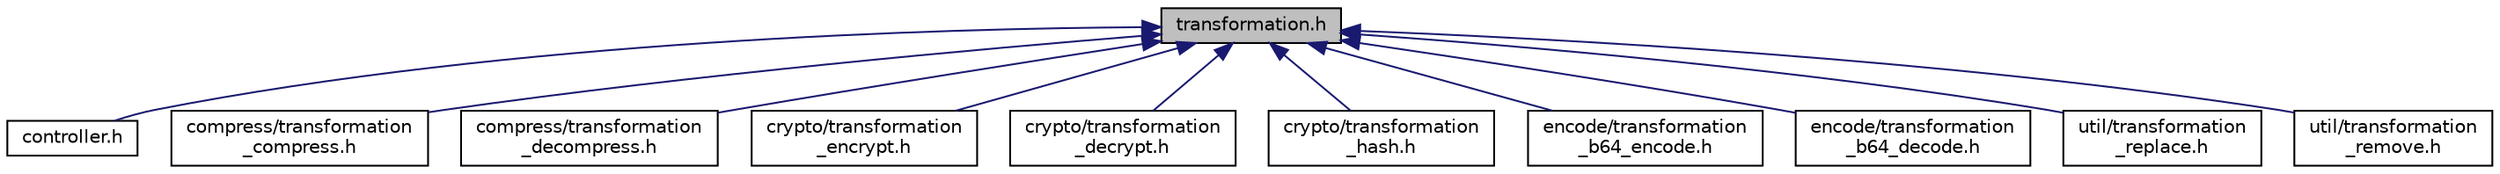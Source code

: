digraph "transformation.h"
{
 // LATEX_PDF_SIZE
  edge [fontname="Helvetica",fontsize="10",labelfontname="Helvetica",labelfontsize="10"];
  node [fontname="Helvetica",fontsize="10",shape=record];
  Node1 [label="transformation.h",height=0.2,width=0.4,color="black", fillcolor="grey75", style="filled", fontcolor="black",tooltip="Transformation abstract class and methods declaration."];
  Node1 -> Node2 [dir="back",color="midnightblue",fontsize="10",style="solid",fontname="Helvetica"];
  Node2 [label="controller.h",height=0.2,width=0.4,color="black", fillcolor="white", style="filled",URL="$controller_8h.html",tooltip="Controller class and methods declaration."];
  Node1 -> Node3 [dir="back",color="midnightblue",fontsize="10",style="solid",fontname="Helvetica"];
  Node3 [label="compress/transformation\l_compress.h",height=0.2,width=0.4,color="black", fillcolor="white", style="filled",URL="$transformation__compress_8h.html",tooltip=" "];
  Node1 -> Node4 [dir="back",color="midnightblue",fontsize="10",style="solid",fontname="Helvetica"];
  Node4 [label="compress/transformation\l_decompress.h",height=0.2,width=0.4,color="black", fillcolor="white", style="filled",URL="$transformation__decompress_8h.html",tooltip=" "];
  Node1 -> Node5 [dir="back",color="midnightblue",fontsize="10",style="solid",fontname="Helvetica"];
  Node5 [label="crypto/transformation\l_encrypt.h",height=0.2,width=0.4,color="black", fillcolor="white", style="filled",URL="$transformation__encrypt_8h.html",tooltip=" "];
  Node1 -> Node6 [dir="back",color="midnightblue",fontsize="10",style="solid",fontname="Helvetica"];
  Node6 [label="crypto/transformation\l_decrypt.h",height=0.2,width=0.4,color="black", fillcolor="white", style="filled",URL="$transformation__decrypt_8h.html",tooltip=" "];
  Node1 -> Node7 [dir="back",color="midnightblue",fontsize="10",style="solid",fontname="Helvetica"];
  Node7 [label="crypto/transformation\l_hash.h",height=0.2,width=0.4,color="black", fillcolor="white", style="filled",URL="$transformation__hash_8h.html",tooltip=" "];
  Node1 -> Node8 [dir="back",color="midnightblue",fontsize="10",style="solid",fontname="Helvetica"];
  Node8 [label="encode/transformation\l_b64_encode.h",height=0.2,width=0.4,color="black", fillcolor="white", style="filled",URL="$transformation__b64__encode_8h.html",tooltip=" "];
  Node1 -> Node9 [dir="back",color="midnightblue",fontsize="10",style="solid",fontname="Helvetica"];
  Node9 [label="encode/transformation\l_b64_decode.h",height=0.2,width=0.4,color="black", fillcolor="white", style="filled",URL="$transformation__b64__decode_8h_source.html",tooltip=" "];
  Node1 -> Node10 [dir="back",color="midnightblue",fontsize="10",style="solid",fontname="Helvetica"];
  Node10 [label="util/transformation\l_replace.h",height=0.2,width=0.4,color="black", fillcolor="white", style="filled",URL="$transformation__replace_8h.html",tooltip=" "];
  Node1 -> Node11 [dir="back",color="midnightblue",fontsize="10",style="solid",fontname="Helvetica"];
  Node11 [label="util/transformation\l_remove.h",height=0.2,width=0.4,color="black", fillcolor="white", style="filled",URL="$transformation__remove_8h.html",tooltip=" "];
}
